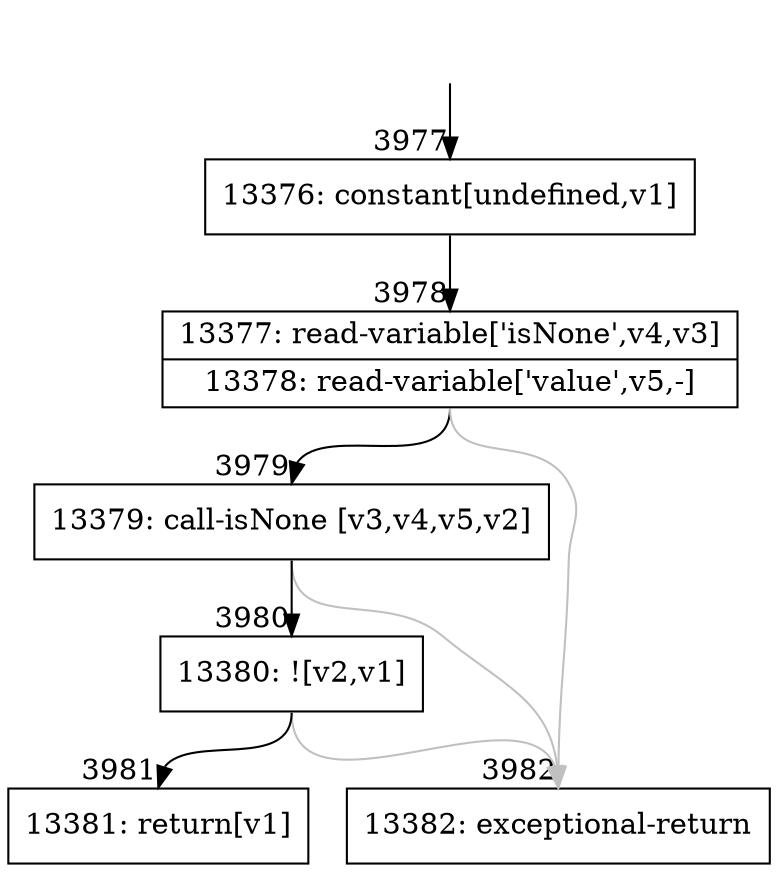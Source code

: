 digraph {
rankdir="TD"
BB_entry313[shape=none,label=""];
BB_entry313 -> BB3977 [tailport=s, headport=n, headlabel="    3977"]
BB3977 [shape=record label="{13376: constant[undefined,v1]}" ] 
BB3977 -> BB3978 [tailport=s, headport=n, headlabel="      3978"]
BB3978 [shape=record label="{13377: read-variable['isNone',v4,v3]|13378: read-variable['value',v5,-]}" ] 
BB3978 -> BB3979 [tailport=s, headport=n, headlabel="      3979"]
BB3978 -> BB3982 [tailport=s, headport=n, color=gray, headlabel="      3982"]
BB3979 [shape=record label="{13379: call-isNone [v3,v4,v5,v2]}" ] 
BB3979 -> BB3980 [tailport=s, headport=n, headlabel="      3980"]
BB3979 -> BB3982 [tailport=s, headport=n, color=gray]
BB3980 [shape=record label="{13380: ![v2,v1]}" ] 
BB3980 -> BB3981 [tailport=s, headport=n, headlabel="      3981"]
BB3980 -> BB3982 [tailport=s, headport=n, color=gray]
BB3981 [shape=record label="{13381: return[v1]}" ] 
BB3982 [shape=record label="{13382: exceptional-return}" ] 
//#$~ 7623
}
